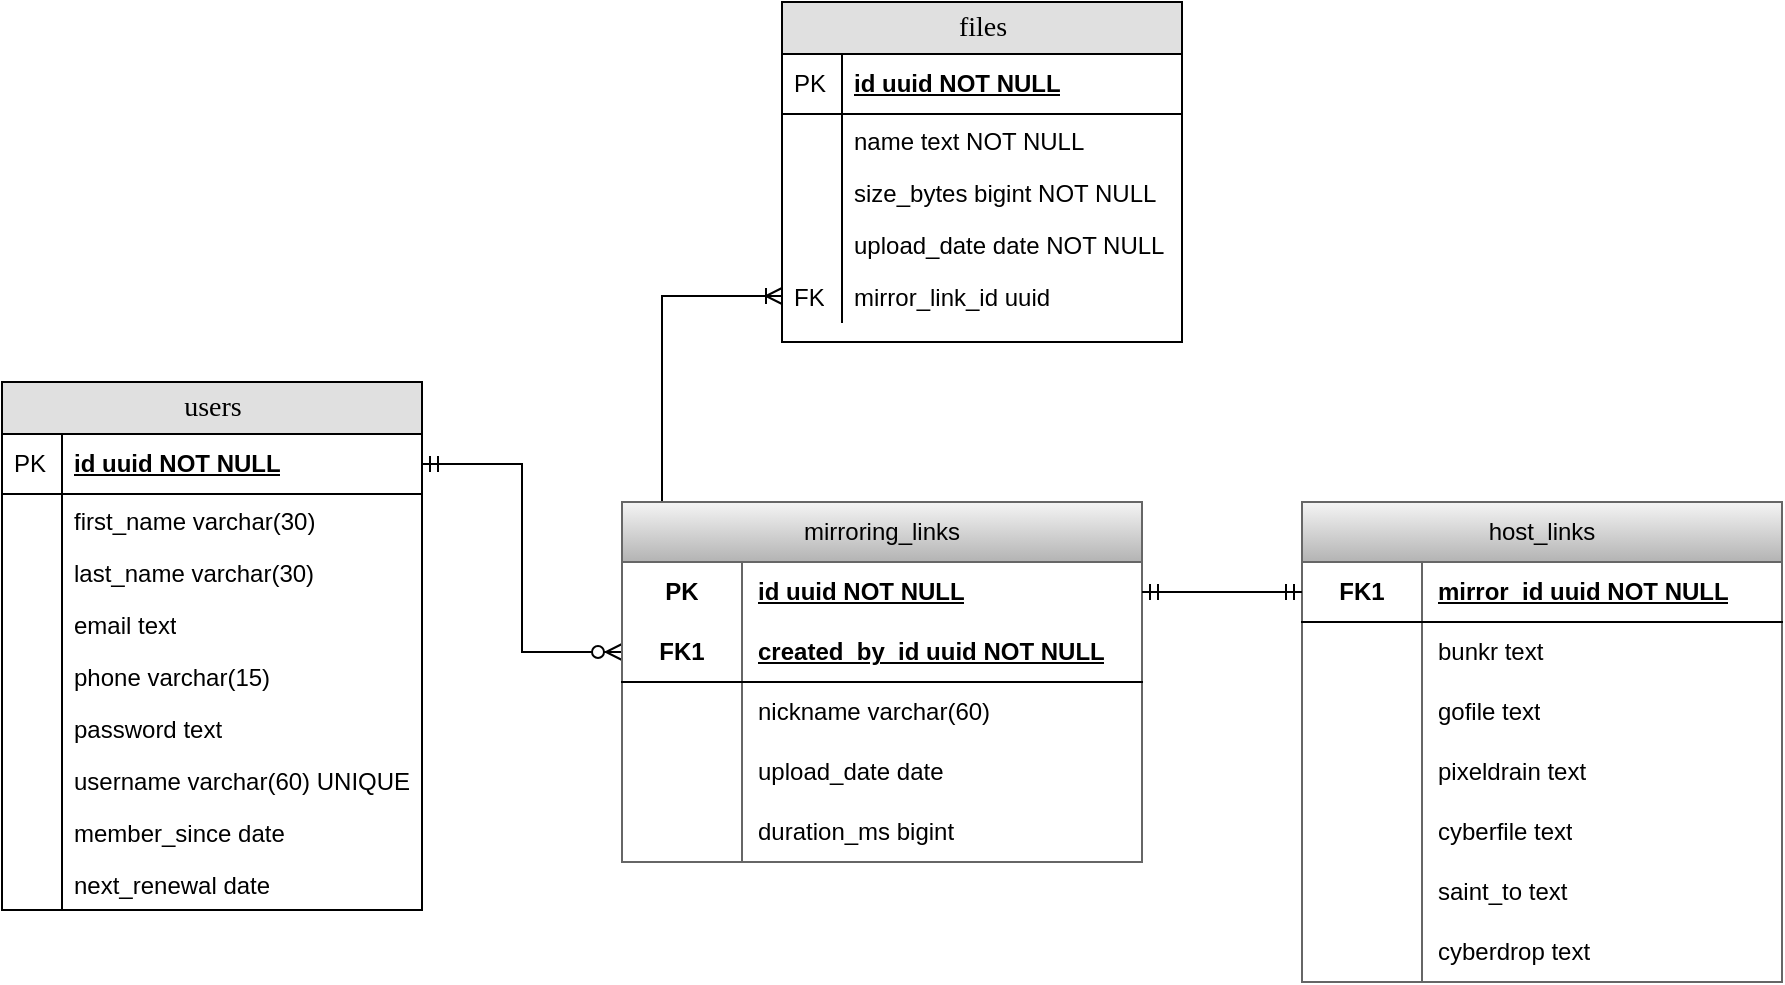 <mxfile version="23.0.2" type="device">
  <diagram name="Page-1" id="e56a1550-8fbb-45ad-956c-1786394a9013">
    <mxGraphModel dx="1242" dy="878" grid="1" gridSize="10" guides="1" tooltips="1" connect="1" arrows="1" fold="1" page="1" pageScale="1" pageWidth="1100" pageHeight="850" background="none" math="0" shadow="0">
      <root>
        <mxCell id="0" />
        <mxCell id="1" parent="0" />
        <mxCell id="2e49270ec7c68f3f-80" value="users" style="swimlane;html=1;fontStyle=0;childLayout=stackLayout;horizontal=1;startSize=26;fillColor=#e0e0e0;horizontalStack=0;resizeParent=1;resizeLast=0;collapsible=1;marginBottom=0;swimlaneFillColor=#ffffff;align=center;rounded=0;shadow=0;comic=0;labelBackgroundColor=none;strokeWidth=1;fontFamily=Verdana;fontSize=14" parent="1" vertex="1">
          <mxGeometry x="100" y="320" width="210" height="264" as="geometry">
            <mxRectangle x="100" y="320" width="80" height="30" as="alternateBounds" />
          </mxGeometry>
        </mxCell>
        <mxCell id="2e49270ec7c68f3f-81" value="id uuid&amp;nbsp;NOT NULL" style="shape=partialRectangle;top=0;left=0;right=0;bottom=1;html=1;align=left;verticalAlign=middle;fillColor=none;spacingLeft=34;spacingRight=4;whiteSpace=wrap;overflow=hidden;rotatable=0;points=[[0,0.5],[1,0.5]];portConstraint=eastwest;dropTarget=0;fontStyle=5;" parent="2e49270ec7c68f3f-80" vertex="1">
          <mxGeometry y="26" width="210" height="30" as="geometry" />
        </mxCell>
        <mxCell id="2e49270ec7c68f3f-82" value="PK" style="shape=partialRectangle;top=0;left=0;bottom=0;html=1;fillColor=none;align=left;verticalAlign=middle;spacingLeft=4;spacingRight=4;whiteSpace=wrap;overflow=hidden;rotatable=0;points=[];portConstraint=eastwest;part=1;" parent="2e49270ec7c68f3f-81" vertex="1" connectable="0">
          <mxGeometry width="30" height="30" as="geometry" />
        </mxCell>
        <mxCell id="2e49270ec7c68f3f-83" value="first_name varchar(30)" style="shape=partialRectangle;top=0;left=0;right=0;bottom=0;html=1;align=left;verticalAlign=top;fillColor=none;spacingLeft=34;spacingRight=4;whiteSpace=wrap;overflow=hidden;rotatable=0;points=[[0,0.5],[1,0.5]];portConstraint=eastwest;dropTarget=0;" parent="2e49270ec7c68f3f-80" vertex="1">
          <mxGeometry y="56" width="210" height="26" as="geometry" />
        </mxCell>
        <mxCell id="2e49270ec7c68f3f-84" value="" style="shape=partialRectangle;top=0;left=0;bottom=0;html=1;fillColor=none;align=left;verticalAlign=top;spacingLeft=4;spacingRight=4;whiteSpace=wrap;overflow=hidden;rotatable=0;points=[];portConstraint=eastwest;part=1;" parent="2e49270ec7c68f3f-83" vertex="1" connectable="0">
          <mxGeometry width="30" height="26" as="geometry" />
        </mxCell>
        <mxCell id="S1BH-lhK30CDKfTyyQaq-1" value="last_name varchar(30)" style="shape=partialRectangle;top=0;left=0;right=0;bottom=0;html=1;align=left;verticalAlign=top;fillColor=none;spacingLeft=34;spacingRight=4;whiteSpace=wrap;overflow=hidden;rotatable=0;points=[[0,0.5],[1,0.5]];portConstraint=eastwest;dropTarget=0;" vertex="1" parent="2e49270ec7c68f3f-80">
          <mxGeometry y="82" width="210" height="26" as="geometry" />
        </mxCell>
        <mxCell id="S1BH-lhK30CDKfTyyQaq-2" value="" style="shape=partialRectangle;top=0;left=0;bottom=0;html=1;fillColor=none;align=left;verticalAlign=top;spacingLeft=4;spacingRight=4;whiteSpace=wrap;overflow=hidden;rotatable=0;points=[];portConstraint=eastwest;part=1;" vertex="1" connectable="0" parent="S1BH-lhK30CDKfTyyQaq-1">
          <mxGeometry width="30" height="26" as="geometry" />
        </mxCell>
        <mxCell id="2e49270ec7c68f3f-85" value="email text" style="shape=partialRectangle;top=0;left=0;right=0;bottom=0;html=1;align=left;verticalAlign=top;fillColor=none;spacingLeft=34;spacingRight=4;whiteSpace=wrap;overflow=hidden;rotatable=0;points=[[0,0.5],[1,0.5]];portConstraint=eastwest;dropTarget=0;" parent="2e49270ec7c68f3f-80" vertex="1">
          <mxGeometry y="108" width="210" height="26" as="geometry" />
        </mxCell>
        <mxCell id="2e49270ec7c68f3f-86" value="" style="shape=partialRectangle;top=0;left=0;bottom=0;html=1;fillColor=none;align=left;verticalAlign=top;spacingLeft=4;spacingRight=4;whiteSpace=wrap;overflow=hidden;rotatable=0;points=[];portConstraint=eastwest;part=1;" parent="2e49270ec7c68f3f-85" vertex="1" connectable="0">
          <mxGeometry width="30" height="26" as="geometry" />
        </mxCell>
        <mxCell id="2e49270ec7c68f3f-87" value="phone varchar(15)" style="shape=partialRectangle;top=0;left=0;right=0;bottom=0;html=1;align=left;verticalAlign=top;fillColor=none;spacingLeft=34;spacingRight=4;whiteSpace=wrap;overflow=hidden;rotatable=0;points=[[0,0.5],[1,0.5]];portConstraint=eastwest;dropTarget=0;" parent="2e49270ec7c68f3f-80" vertex="1">
          <mxGeometry y="134" width="210" height="26" as="geometry" />
        </mxCell>
        <mxCell id="2e49270ec7c68f3f-88" value="" style="shape=partialRectangle;top=0;left=0;bottom=0;html=1;fillColor=none;align=left;verticalAlign=top;spacingLeft=4;spacingRight=4;whiteSpace=wrap;overflow=hidden;rotatable=0;points=[];portConstraint=eastwest;part=1;" parent="2e49270ec7c68f3f-87" vertex="1" connectable="0">
          <mxGeometry width="30" height="26" as="geometry" />
        </mxCell>
        <mxCell id="Ffm3ZBemIEJnkwc4i1Dz-5" value="password text" style="shape=partialRectangle;top=0;left=0;right=0;bottom=0;html=1;align=left;verticalAlign=top;fillColor=none;spacingLeft=34;spacingRight=4;whiteSpace=wrap;overflow=hidden;rotatable=0;points=[[0,0.5],[1,0.5]];portConstraint=eastwest;dropTarget=0;" parent="2e49270ec7c68f3f-80" vertex="1">
          <mxGeometry y="160" width="210" height="26" as="geometry" />
        </mxCell>
        <mxCell id="Ffm3ZBemIEJnkwc4i1Dz-6" value="" style="shape=partialRectangle;top=0;left=0;bottom=0;html=1;fillColor=none;align=left;verticalAlign=top;spacingLeft=4;spacingRight=4;whiteSpace=wrap;overflow=hidden;rotatable=0;points=[];portConstraint=eastwest;part=1;" parent="Ffm3ZBemIEJnkwc4i1Dz-5" vertex="1" connectable="0">
          <mxGeometry width="30" height="26" as="geometry" />
        </mxCell>
        <mxCell id="Ffm3ZBemIEJnkwc4i1Dz-7" value="username varchar(60) UNIQUE" style="shape=partialRectangle;top=0;left=0;right=0;bottom=0;html=1;align=left;verticalAlign=top;fillColor=none;spacingLeft=34;spacingRight=4;whiteSpace=wrap;overflow=hidden;rotatable=0;points=[[0,0.5],[1,0.5]];portConstraint=eastwest;dropTarget=0;" parent="2e49270ec7c68f3f-80" vertex="1">
          <mxGeometry y="186" width="210" height="26" as="geometry" />
        </mxCell>
        <mxCell id="Ffm3ZBemIEJnkwc4i1Dz-8" value="" style="shape=partialRectangle;top=0;left=0;bottom=0;html=1;fillColor=none;align=left;verticalAlign=top;spacingLeft=4;spacingRight=4;whiteSpace=wrap;overflow=hidden;rotatable=0;points=[];portConstraint=eastwest;part=1;" parent="Ffm3ZBemIEJnkwc4i1Dz-7" vertex="1" connectable="0">
          <mxGeometry width="30" height="26" as="geometry" />
        </mxCell>
        <mxCell id="Ffm3ZBemIEJnkwc4i1Dz-9" value="member_since date" style="shape=partialRectangle;top=0;left=0;right=0;bottom=0;html=1;align=left;verticalAlign=top;fillColor=none;spacingLeft=34;spacingRight=4;whiteSpace=wrap;overflow=hidden;rotatable=0;points=[[0,0.5],[1,0.5]];portConstraint=eastwest;dropTarget=0;" parent="2e49270ec7c68f3f-80" vertex="1">
          <mxGeometry y="212" width="210" height="26" as="geometry" />
        </mxCell>
        <mxCell id="Ffm3ZBemIEJnkwc4i1Dz-10" value="" style="shape=partialRectangle;top=0;left=0;bottom=0;html=1;fillColor=none;align=left;verticalAlign=top;spacingLeft=4;spacingRight=4;whiteSpace=wrap;overflow=hidden;rotatable=0;points=[];portConstraint=eastwest;part=1;" parent="Ffm3ZBemIEJnkwc4i1Dz-9" vertex="1" connectable="0">
          <mxGeometry width="30" height="26" as="geometry" />
        </mxCell>
        <mxCell id="Ffm3ZBemIEJnkwc4i1Dz-11" value="next_renewal date" style="shape=partialRectangle;top=0;left=0;right=0;bottom=0;html=1;align=left;verticalAlign=top;fillColor=none;spacingLeft=34;spacingRight=4;whiteSpace=wrap;overflow=hidden;rotatable=0;points=[[0,0.5],[1,0.5]];portConstraint=eastwest;dropTarget=0;" parent="2e49270ec7c68f3f-80" vertex="1">
          <mxGeometry y="238" width="210" height="26" as="geometry" />
        </mxCell>
        <mxCell id="Ffm3ZBemIEJnkwc4i1Dz-12" value="" style="shape=partialRectangle;top=0;left=0;bottom=0;html=1;fillColor=none;align=left;verticalAlign=top;spacingLeft=4;spacingRight=4;whiteSpace=wrap;overflow=hidden;rotatable=0;points=[];portConstraint=eastwest;part=1;" parent="Ffm3ZBemIEJnkwc4i1Dz-11" vertex="1" connectable="0">
          <mxGeometry width="30" height="26" as="geometry" />
        </mxCell>
        <mxCell id="Ffm3ZBemIEJnkwc4i1Dz-15" value="files" style="swimlane;html=1;fontStyle=0;childLayout=stackLayout;horizontal=1;startSize=26;fillColor=#e0e0e0;horizontalStack=0;resizeParent=1;resizeLast=0;collapsible=1;marginBottom=0;swimlaneFillColor=#ffffff;align=center;rounded=0;shadow=0;comic=0;labelBackgroundColor=none;strokeWidth=1;fontFamily=Verdana;fontSize=14" parent="1" vertex="1">
          <mxGeometry x="490" y="130" width="200" height="170" as="geometry">
            <mxRectangle x="490" y="130" width="70" height="30" as="alternateBounds" />
          </mxGeometry>
        </mxCell>
        <mxCell id="Ffm3ZBemIEJnkwc4i1Dz-16" value="id uuid&amp;nbsp;NOT NULL" style="shape=partialRectangle;top=0;left=0;right=0;bottom=1;html=1;align=left;verticalAlign=middle;fillColor=none;spacingLeft=34;spacingRight=4;whiteSpace=wrap;overflow=hidden;rotatable=0;points=[[0,0.5],[1,0.5]];portConstraint=eastwest;dropTarget=0;fontStyle=5;" parent="Ffm3ZBemIEJnkwc4i1Dz-15" vertex="1">
          <mxGeometry y="26" width="200" height="30" as="geometry" />
        </mxCell>
        <mxCell id="Ffm3ZBemIEJnkwc4i1Dz-17" value="PK" style="shape=partialRectangle;top=0;left=0;bottom=0;html=1;fillColor=none;align=left;verticalAlign=middle;spacingLeft=4;spacingRight=4;whiteSpace=wrap;overflow=hidden;rotatable=0;points=[];portConstraint=eastwest;part=1;" parent="Ffm3ZBemIEJnkwc4i1Dz-16" vertex="1" connectable="0">
          <mxGeometry width="30" height="30" as="geometry" />
        </mxCell>
        <mxCell id="Ffm3ZBemIEJnkwc4i1Dz-18" value="name text NOT NULL" style="shape=partialRectangle;top=0;left=0;right=0;bottom=0;html=1;align=left;verticalAlign=top;fillColor=none;spacingLeft=34;spacingRight=4;whiteSpace=wrap;overflow=hidden;rotatable=0;points=[[0,0.5],[1,0.5]];portConstraint=eastwest;dropTarget=0;" parent="Ffm3ZBemIEJnkwc4i1Dz-15" vertex="1">
          <mxGeometry y="56" width="200" height="26" as="geometry" />
        </mxCell>
        <mxCell id="Ffm3ZBemIEJnkwc4i1Dz-19" value="" style="shape=partialRectangle;top=0;left=0;bottom=0;html=1;fillColor=none;align=left;verticalAlign=top;spacingLeft=4;spacingRight=4;whiteSpace=wrap;overflow=hidden;rotatable=0;points=[];portConstraint=eastwest;part=1;" parent="Ffm3ZBemIEJnkwc4i1Dz-18" vertex="1" connectable="0">
          <mxGeometry width="30" height="26" as="geometry" />
        </mxCell>
        <mxCell id="Ffm3ZBemIEJnkwc4i1Dz-20" value="size_bytes bigint NOT NULL" style="shape=partialRectangle;top=0;left=0;right=0;bottom=0;html=1;align=left;verticalAlign=top;fillColor=none;spacingLeft=34;spacingRight=4;whiteSpace=wrap;overflow=hidden;rotatable=0;points=[[0,0.5],[1,0.5]];portConstraint=eastwest;dropTarget=0;" parent="Ffm3ZBemIEJnkwc4i1Dz-15" vertex="1">
          <mxGeometry y="82" width="200" height="26" as="geometry" />
        </mxCell>
        <mxCell id="Ffm3ZBemIEJnkwc4i1Dz-21" value="" style="shape=partialRectangle;top=0;left=0;bottom=0;html=1;fillColor=none;align=left;verticalAlign=top;spacingLeft=4;spacingRight=4;whiteSpace=wrap;overflow=hidden;rotatable=0;points=[];portConstraint=eastwest;part=1;" parent="Ffm3ZBemIEJnkwc4i1Dz-20" vertex="1" connectable="0">
          <mxGeometry width="30" height="26" as="geometry" />
        </mxCell>
        <mxCell id="Ffm3ZBemIEJnkwc4i1Dz-22" value="upload_date date NOT NULL" style="shape=partialRectangle;top=0;left=0;right=0;bottom=0;html=1;align=left;verticalAlign=top;fillColor=none;spacingLeft=34;spacingRight=4;whiteSpace=wrap;overflow=hidden;rotatable=0;points=[[0,0.5],[1,0.5]];portConstraint=eastwest;dropTarget=0;" parent="Ffm3ZBemIEJnkwc4i1Dz-15" vertex="1">
          <mxGeometry y="108" width="200" height="26" as="geometry" />
        </mxCell>
        <mxCell id="Ffm3ZBemIEJnkwc4i1Dz-23" value="" style="shape=partialRectangle;top=0;left=0;bottom=0;html=1;fillColor=none;align=left;verticalAlign=top;spacingLeft=4;spacingRight=4;whiteSpace=wrap;overflow=hidden;rotatable=0;points=[];portConstraint=eastwest;part=1;" parent="Ffm3ZBemIEJnkwc4i1Dz-22" vertex="1" connectable="0">
          <mxGeometry width="30" height="26" as="geometry" />
        </mxCell>
        <mxCell id="Ffm3ZBemIEJnkwc4i1Dz-26" value="mirror_link_id uuid" style="shape=partialRectangle;top=0;left=0;right=0;bottom=0;html=1;align=left;verticalAlign=top;fillColor=none;spacingLeft=34;spacingRight=4;whiteSpace=wrap;overflow=hidden;rotatable=0;points=[[0,0.5],[1,0.5]];portConstraint=eastwest;dropTarget=0;" parent="Ffm3ZBemIEJnkwc4i1Dz-15" vertex="1">
          <mxGeometry y="134" width="200" height="26" as="geometry" />
        </mxCell>
        <mxCell id="Ffm3ZBemIEJnkwc4i1Dz-27" value="FK" style="shape=partialRectangle;top=0;left=0;bottom=0;html=1;fillColor=none;align=left;verticalAlign=top;spacingLeft=4;spacingRight=4;whiteSpace=wrap;overflow=hidden;rotatable=0;points=[];portConstraint=eastwest;part=1;" parent="Ffm3ZBemIEJnkwc4i1Dz-26" vertex="1" connectable="0">
          <mxGeometry width="30" height="26" as="geometry" />
        </mxCell>
        <mxCell id="Ffm3ZBemIEJnkwc4i1Dz-28" value="" style="edgeStyle=elbowEdgeStyle;fontSize=12;html=1;endArrow=ERoneToMany;rounded=0;entryX=0;entryY=0.5;entryDx=0;entryDy=0;exitX=0;exitY=0.5;exitDx=0;exitDy=0;" parent="1" source="Ffm3ZBemIEJnkwc4i1Dz-35" target="Ffm3ZBemIEJnkwc4i1Dz-26" edge="1">
          <mxGeometry width="100" height="100" relative="1" as="geometry">
            <mxPoint x="340" y="442" as="sourcePoint" />
            <mxPoint x="440" y="342" as="targetPoint" />
            <Array as="points">
              <mxPoint x="430" y="340" />
            </Array>
          </mxGeometry>
        </mxCell>
        <mxCell id="Ffm3ZBemIEJnkwc4i1Dz-31" value="" style="edgeStyle=orthogonalEdgeStyle;fontSize=12;html=1;endArrow=ERzeroToMany;startArrow=ERmandOne;rounded=0;exitX=1;exitY=0.5;exitDx=0;exitDy=0;entryX=0;entryY=0.5;entryDx=0;entryDy=0;elbow=vertical;" parent="1" source="2e49270ec7c68f3f-81" target="Ffm3ZBemIEJnkwc4i1Dz-38" edge="1">
          <mxGeometry width="100" height="100" relative="1" as="geometry">
            <mxPoint x="330" y="560" as="sourcePoint" />
            <mxPoint x="410" y="460" as="targetPoint" />
          </mxGeometry>
        </mxCell>
        <mxCell id="Ffm3ZBemIEJnkwc4i1Dz-34" value="&lt;span style=&quot;font-weight: normal;&quot;&gt;mirroring_links&lt;/span&gt;" style="shape=table;startSize=30;container=1;collapsible=1;childLayout=tableLayout;fixedRows=1;rowLines=0;fontStyle=1;align=center;resizeLast=1;html=1;whiteSpace=wrap;swimlaneFillColor=default;fillColor=#f5f5f5;strokeColor=#666666;gradientColor=#b3b3b3;" parent="1" vertex="1">
          <mxGeometry x="410" y="380" width="260" height="180" as="geometry">
            <mxRectangle x="410" y="380" width="120" height="30" as="alternateBounds" />
          </mxGeometry>
        </mxCell>
        <mxCell id="Ffm3ZBemIEJnkwc4i1Dz-35" value="" style="shape=tableRow;horizontal=0;startSize=0;swimlaneHead=0;swimlaneBody=0;fillColor=none;collapsible=0;dropTarget=0;points=[[0,0.5],[1,0.5]];portConstraint=eastwest;top=0;left=0;right=0;bottom=0;html=1;" parent="Ffm3ZBemIEJnkwc4i1Dz-34" vertex="1">
          <mxGeometry y="30" width="260" height="30" as="geometry" />
        </mxCell>
        <mxCell id="Ffm3ZBemIEJnkwc4i1Dz-36" value="PK" style="shape=partialRectangle;connectable=0;fillColor=none;top=0;left=0;bottom=0;right=0;fontStyle=1;overflow=hidden;html=1;whiteSpace=wrap;" parent="Ffm3ZBemIEJnkwc4i1Dz-35" vertex="1">
          <mxGeometry width="60" height="30" as="geometry">
            <mxRectangle width="60" height="30" as="alternateBounds" />
          </mxGeometry>
        </mxCell>
        <mxCell id="Ffm3ZBemIEJnkwc4i1Dz-37" value="id uuid NOT NULL" style="shape=partialRectangle;connectable=0;fillColor=none;top=0;left=0;bottom=0;right=0;align=left;spacingLeft=6;fontStyle=5;overflow=hidden;html=1;whiteSpace=wrap;" parent="Ffm3ZBemIEJnkwc4i1Dz-35" vertex="1">
          <mxGeometry x="60" width="200" height="30" as="geometry">
            <mxRectangle width="200" height="30" as="alternateBounds" />
          </mxGeometry>
        </mxCell>
        <mxCell id="Ffm3ZBemIEJnkwc4i1Dz-38" value="" style="shape=tableRow;horizontal=0;startSize=0;swimlaneHead=0;swimlaneBody=0;fillColor=none;collapsible=0;dropTarget=0;points=[[0,0.5],[1,0.5]];portConstraint=eastwest;top=0;left=0;right=0;bottom=1;html=1;" parent="Ffm3ZBemIEJnkwc4i1Dz-34" vertex="1">
          <mxGeometry y="60" width="260" height="30" as="geometry" />
        </mxCell>
        <mxCell id="Ffm3ZBemIEJnkwc4i1Dz-39" value="FK1" style="shape=partialRectangle;connectable=0;fillColor=none;top=0;left=0;bottom=0;right=0;fontStyle=1;overflow=hidden;html=1;whiteSpace=wrap;" parent="Ffm3ZBemIEJnkwc4i1Dz-38" vertex="1">
          <mxGeometry width="60" height="30" as="geometry">
            <mxRectangle width="60" height="30" as="alternateBounds" />
          </mxGeometry>
        </mxCell>
        <mxCell id="Ffm3ZBemIEJnkwc4i1Dz-40" value="created_by_id uuid NOT NULL" style="shape=partialRectangle;connectable=0;fillColor=none;top=0;left=0;bottom=0;right=0;align=left;spacingLeft=6;fontStyle=5;overflow=hidden;html=1;whiteSpace=wrap;" parent="Ffm3ZBemIEJnkwc4i1Dz-38" vertex="1">
          <mxGeometry x="60" width="200" height="30" as="geometry">
            <mxRectangle width="200" height="30" as="alternateBounds" />
          </mxGeometry>
        </mxCell>
        <mxCell id="Ffm3ZBemIEJnkwc4i1Dz-41" value="" style="shape=tableRow;horizontal=0;startSize=0;swimlaneHead=0;swimlaneBody=0;fillColor=none;collapsible=0;dropTarget=0;points=[[0,0.5],[1,0.5]];portConstraint=eastwest;top=0;left=0;right=0;bottom=0;html=1;" parent="Ffm3ZBemIEJnkwc4i1Dz-34" vertex="1">
          <mxGeometry y="90" width="260" height="30" as="geometry" />
        </mxCell>
        <mxCell id="Ffm3ZBemIEJnkwc4i1Dz-42" value="" style="shape=partialRectangle;connectable=0;fillColor=none;top=0;left=0;bottom=0;right=0;editable=1;overflow=hidden;html=1;whiteSpace=wrap;" parent="Ffm3ZBemIEJnkwc4i1Dz-41" vertex="1">
          <mxGeometry width="60" height="30" as="geometry">
            <mxRectangle width="60" height="30" as="alternateBounds" />
          </mxGeometry>
        </mxCell>
        <mxCell id="Ffm3ZBemIEJnkwc4i1Dz-43" value="nickname varchar(60)" style="shape=partialRectangle;connectable=0;fillColor=none;top=0;left=0;bottom=0;right=0;align=left;spacingLeft=6;overflow=hidden;html=1;whiteSpace=wrap;" parent="Ffm3ZBemIEJnkwc4i1Dz-41" vertex="1">
          <mxGeometry x="60" width="200" height="30" as="geometry">
            <mxRectangle width="200" height="30" as="alternateBounds" />
          </mxGeometry>
        </mxCell>
        <mxCell id="Ffm3ZBemIEJnkwc4i1Dz-62" value="" style="shape=tableRow;horizontal=0;startSize=0;swimlaneHead=0;swimlaneBody=0;fillColor=none;collapsible=0;dropTarget=0;points=[[0,0.5],[1,0.5]];portConstraint=eastwest;top=0;left=0;right=0;bottom=0;html=1;" parent="Ffm3ZBemIEJnkwc4i1Dz-34" vertex="1">
          <mxGeometry y="120" width="260" height="30" as="geometry" />
        </mxCell>
        <mxCell id="Ffm3ZBemIEJnkwc4i1Dz-63" value="" style="shape=partialRectangle;connectable=0;fillColor=none;top=0;left=0;bottom=0;right=0;editable=1;overflow=hidden;html=1;whiteSpace=wrap;" parent="Ffm3ZBemIEJnkwc4i1Dz-62" vertex="1">
          <mxGeometry width="60" height="30" as="geometry">
            <mxRectangle width="60" height="30" as="alternateBounds" />
          </mxGeometry>
        </mxCell>
        <mxCell id="Ffm3ZBemIEJnkwc4i1Dz-64" value="upload_date date" style="shape=partialRectangle;connectable=0;fillColor=none;top=0;left=0;bottom=0;right=0;align=left;spacingLeft=6;overflow=hidden;html=1;whiteSpace=wrap;" parent="Ffm3ZBemIEJnkwc4i1Dz-62" vertex="1">
          <mxGeometry x="60" width="200" height="30" as="geometry">
            <mxRectangle width="200" height="30" as="alternateBounds" />
          </mxGeometry>
        </mxCell>
        <mxCell id="Ffm3ZBemIEJnkwc4i1Dz-81" value="" style="shape=tableRow;horizontal=0;startSize=0;swimlaneHead=0;swimlaneBody=0;fillColor=none;collapsible=0;dropTarget=0;points=[[0,0.5],[1,0.5]];portConstraint=eastwest;top=0;left=0;right=0;bottom=0;html=1;" parent="Ffm3ZBemIEJnkwc4i1Dz-34" vertex="1">
          <mxGeometry y="150" width="260" height="30" as="geometry" />
        </mxCell>
        <mxCell id="Ffm3ZBemIEJnkwc4i1Dz-82" value="" style="shape=partialRectangle;connectable=0;fillColor=none;top=0;left=0;bottom=0;right=0;editable=1;overflow=hidden;html=1;whiteSpace=wrap;" parent="Ffm3ZBemIEJnkwc4i1Dz-81" vertex="1">
          <mxGeometry width="60" height="30" as="geometry">
            <mxRectangle width="60" height="30" as="alternateBounds" />
          </mxGeometry>
        </mxCell>
        <mxCell id="Ffm3ZBemIEJnkwc4i1Dz-83" value="duration_ms bigint" style="shape=partialRectangle;connectable=0;fillColor=none;top=0;left=0;bottom=0;right=0;align=left;spacingLeft=6;overflow=hidden;html=1;whiteSpace=wrap;" parent="Ffm3ZBemIEJnkwc4i1Dz-81" vertex="1">
          <mxGeometry x="60" width="200" height="30" as="geometry">
            <mxRectangle width="200" height="30" as="alternateBounds" />
          </mxGeometry>
        </mxCell>
        <mxCell id="Ffm3ZBemIEJnkwc4i1Dz-101" value="&lt;span style=&quot;font-weight: normal;&quot;&gt;host_links&lt;/span&gt;" style="shape=table;startSize=30;container=1;collapsible=1;childLayout=tableLayout;fixedRows=1;rowLines=0;fontStyle=1;align=center;resizeLast=1;html=1;whiteSpace=wrap;swimlaneFillColor=default;fillColor=#f5f5f5;strokeColor=#666666;gradientColor=#b3b3b3;" parent="1" vertex="1">
          <mxGeometry x="750" y="380" width="240" height="240" as="geometry" />
        </mxCell>
        <mxCell id="Ffm3ZBemIEJnkwc4i1Dz-105" value="" style="shape=tableRow;horizontal=0;startSize=0;swimlaneHead=0;swimlaneBody=0;fillColor=none;collapsible=0;dropTarget=0;points=[[0,0.5],[1,0.5]];portConstraint=eastwest;top=0;left=0;right=0;bottom=1;html=1;" parent="Ffm3ZBemIEJnkwc4i1Dz-101" vertex="1">
          <mxGeometry y="30" width="240" height="30" as="geometry" />
        </mxCell>
        <mxCell id="Ffm3ZBemIEJnkwc4i1Dz-106" value="FK1" style="shape=partialRectangle;connectable=0;fillColor=none;top=0;left=0;bottom=0;right=0;fontStyle=1;overflow=hidden;html=1;whiteSpace=wrap;" parent="Ffm3ZBemIEJnkwc4i1Dz-105" vertex="1">
          <mxGeometry width="60" height="30" as="geometry">
            <mxRectangle width="60" height="30" as="alternateBounds" />
          </mxGeometry>
        </mxCell>
        <mxCell id="Ffm3ZBemIEJnkwc4i1Dz-107" value="mirror_id uuid NOT NULL" style="shape=partialRectangle;connectable=0;fillColor=none;top=0;left=0;bottom=0;right=0;align=left;spacingLeft=6;fontStyle=5;overflow=hidden;html=1;whiteSpace=wrap;" parent="Ffm3ZBemIEJnkwc4i1Dz-105" vertex="1">
          <mxGeometry x="60" width="180" height="30" as="geometry">
            <mxRectangle width="180" height="30" as="alternateBounds" />
          </mxGeometry>
        </mxCell>
        <mxCell id="Ffm3ZBemIEJnkwc4i1Dz-108" value="" style="shape=tableRow;horizontal=0;startSize=0;swimlaneHead=0;swimlaneBody=0;fillColor=none;collapsible=0;dropTarget=0;points=[[0,0.5],[1,0.5]];portConstraint=eastwest;top=0;left=0;right=0;bottom=0;html=1;" parent="Ffm3ZBemIEJnkwc4i1Dz-101" vertex="1">
          <mxGeometry y="60" width="240" height="30" as="geometry" />
        </mxCell>
        <mxCell id="Ffm3ZBemIEJnkwc4i1Dz-109" value="" style="shape=partialRectangle;connectable=0;fillColor=none;top=0;left=0;bottom=0;right=0;editable=1;overflow=hidden;html=1;whiteSpace=wrap;" parent="Ffm3ZBemIEJnkwc4i1Dz-108" vertex="1">
          <mxGeometry width="60" height="30" as="geometry">
            <mxRectangle width="60" height="30" as="alternateBounds" />
          </mxGeometry>
        </mxCell>
        <mxCell id="Ffm3ZBemIEJnkwc4i1Dz-110" value="bunkr text" style="shape=partialRectangle;connectable=0;fillColor=none;top=0;left=0;bottom=0;right=0;align=left;spacingLeft=6;overflow=hidden;html=1;whiteSpace=wrap;" parent="Ffm3ZBemIEJnkwc4i1Dz-108" vertex="1">
          <mxGeometry x="60" width="180" height="30" as="geometry">
            <mxRectangle width="180" height="30" as="alternateBounds" />
          </mxGeometry>
        </mxCell>
        <mxCell id="Ffm3ZBemIEJnkwc4i1Dz-111" value="" style="shape=tableRow;horizontal=0;startSize=0;swimlaneHead=0;swimlaneBody=0;fillColor=none;collapsible=0;dropTarget=0;points=[[0,0.5],[1,0.5]];portConstraint=eastwest;top=0;left=0;right=0;bottom=0;html=1;" parent="Ffm3ZBemIEJnkwc4i1Dz-101" vertex="1">
          <mxGeometry y="90" width="240" height="30" as="geometry" />
        </mxCell>
        <mxCell id="Ffm3ZBemIEJnkwc4i1Dz-112" value="" style="shape=partialRectangle;connectable=0;fillColor=none;top=0;left=0;bottom=0;right=0;editable=1;overflow=hidden;html=1;whiteSpace=wrap;" parent="Ffm3ZBemIEJnkwc4i1Dz-111" vertex="1">
          <mxGeometry width="60" height="30" as="geometry">
            <mxRectangle width="60" height="30" as="alternateBounds" />
          </mxGeometry>
        </mxCell>
        <mxCell id="Ffm3ZBemIEJnkwc4i1Dz-113" value="gofile text" style="shape=partialRectangle;connectable=0;fillColor=none;top=0;left=0;bottom=0;right=0;align=left;spacingLeft=6;overflow=hidden;html=1;whiteSpace=wrap;" parent="Ffm3ZBemIEJnkwc4i1Dz-111" vertex="1">
          <mxGeometry x="60" width="180" height="30" as="geometry">
            <mxRectangle width="180" height="30" as="alternateBounds" />
          </mxGeometry>
        </mxCell>
        <mxCell id="Ffm3ZBemIEJnkwc4i1Dz-114" value="" style="shape=tableRow;horizontal=0;startSize=0;swimlaneHead=0;swimlaneBody=0;fillColor=none;collapsible=0;dropTarget=0;points=[[0,0.5],[1,0.5]];portConstraint=eastwest;top=0;left=0;right=0;bottom=0;html=1;" parent="Ffm3ZBemIEJnkwc4i1Dz-101" vertex="1">
          <mxGeometry y="120" width="240" height="30" as="geometry" />
        </mxCell>
        <mxCell id="Ffm3ZBemIEJnkwc4i1Dz-115" value="" style="shape=partialRectangle;connectable=0;fillColor=none;top=0;left=0;bottom=0;right=0;editable=1;overflow=hidden;html=1;whiteSpace=wrap;" parent="Ffm3ZBemIEJnkwc4i1Dz-114" vertex="1">
          <mxGeometry width="60" height="30" as="geometry">
            <mxRectangle width="60" height="30" as="alternateBounds" />
          </mxGeometry>
        </mxCell>
        <mxCell id="Ffm3ZBemIEJnkwc4i1Dz-116" value="pixeldrain text" style="shape=partialRectangle;connectable=0;fillColor=none;top=0;left=0;bottom=0;right=0;align=left;spacingLeft=6;overflow=hidden;html=1;whiteSpace=wrap;" parent="Ffm3ZBemIEJnkwc4i1Dz-114" vertex="1">
          <mxGeometry x="60" width="180" height="30" as="geometry">
            <mxRectangle width="180" height="30" as="alternateBounds" />
          </mxGeometry>
        </mxCell>
        <mxCell id="Ffm3ZBemIEJnkwc4i1Dz-117" value="" style="shape=tableRow;horizontal=0;startSize=0;swimlaneHead=0;swimlaneBody=0;fillColor=none;collapsible=0;dropTarget=0;points=[[0,0.5],[1,0.5]];portConstraint=eastwest;top=0;left=0;right=0;bottom=0;html=1;" parent="Ffm3ZBemIEJnkwc4i1Dz-101" vertex="1">
          <mxGeometry y="150" width="240" height="30" as="geometry" />
        </mxCell>
        <mxCell id="Ffm3ZBemIEJnkwc4i1Dz-118" value="" style="shape=partialRectangle;connectable=0;fillColor=none;top=0;left=0;bottom=0;right=0;editable=1;overflow=hidden;html=1;whiteSpace=wrap;" parent="Ffm3ZBemIEJnkwc4i1Dz-117" vertex="1">
          <mxGeometry width="60" height="30" as="geometry">
            <mxRectangle width="60" height="30" as="alternateBounds" />
          </mxGeometry>
        </mxCell>
        <mxCell id="Ffm3ZBemIEJnkwc4i1Dz-119" value="cyberfile text" style="shape=partialRectangle;connectable=0;fillColor=none;top=0;left=0;bottom=0;right=0;align=left;spacingLeft=6;overflow=hidden;html=1;whiteSpace=wrap;" parent="Ffm3ZBemIEJnkwc4i1Dz-117" vertex="1">
          <mxGeometry x="60" width="180" height="30" as="geometry">
            <mxRectangle width="180" height="30" as="alternateBounds" />
          </mxGeometry>
        </mxCell>
        <mxCell id="Ffm3ZBemIEJnkwc4i1Dz-120" value="" style="shape=tableRow;horizontal=0;startSize=0;swimlaneHead=0;swimlaneBody=0;fillColor=none;collapsible=0;dropTarget=0;points=[[0,0.5],[1,0.5]];portConstraint=eastwest;top=0;left=0;right=0;bottom=0;html=1;" parent="Ffm3ZBemIEJnkwc4i1Dz-101" vertex="1">
          <mxGeometry y="180" width="240" height="30" as="geometry" />
        </mxCell>
        <mxCell id="Ffm3ZBemIEJnkwc4i1Dz-121" value="" style="shape=partialRectangle;connectable=0;fillColor=none;top=0;left=0;bottom=0;right=0;editable=1;overflow=hidden;html=1;whiteSpace=wrap;" parent="Ffm3ZBemIEJnkwc4i1Dz-120" vertex="1">
          <mxGeometry width="60" height="30" as="geometry">
            <mxRectangle width="60" height="30" as="alternateBounds" />
          </mxGeometry>
        </mxCell>
        <mxCell id="Ffm3ZBemIEJnkwc4i1Dz-122" value="saint_to text" style="shape=partialRectangle;connectable=0;fillColor=none;top=0;left=0;bottom=0;right=0;align=left;spacingLeft=6;overflow=hidden;html=1;whiteSpace=wrap;" parent="Ffm3ZBemIEJnkwc4i1Dz-120" vertex="1">
          <mxGeometry x="60" width="180" height="30" as="geometry">
            <mxRectangle width="180" height="30" as="alternateBounds" />
          </mxGeometry>
        </mxCell>
        <mxCell id="Ffm3ZBemIEJnkwc4i1Dz-123" value="" style="shape=tableRow;horizontal=0;startSize=0;swimlaneHead=0;swimlaneBody=0;fillColor=none;collapsible=0;dropTarget=0;points=[[0,0.5],[1,0.5]];portConstraint=eastwest;top=0;left=0;right=0;bottom=0;html=1;" parent="Ffm3ZBemIEJnkwc4i1Dz-101" vertex="1">
          <mxGeometry y="210" width="240" height="30" as="geometry" />
        </mxCell>
        <mxCell id="Ffm3ZBemIEJnkwc4i1Dz-124" value="" style="shape=partialRectangle;connectable=0;fillColor=none;top=0;left=0;bottom=0;right=0;editable=1;overflow=hidden;html=1;whiteSpace=wrap;" parent="Ffm3ZBemIEJnkwc4i1Dz-123" vertex="1">
          <mxGeometry width="60" height="30" as="geometry">
            <mxRectangle width="60" height="30" as="alternateBounds" />
          </mxGeometry>
        </mxCell>
        <mxCell id="Ffm3ZBemIEJnkwc4i1Dz-125" value="cyberdrop text" style="shape=partialRectangle;connectable=0;fillColor=none;top=0;left=0;bottom=0;right=0;align=left;spacingLeft=6;overflow=hidden;html=1;whiteSpace=wrap;" parent="Ffm3ZBemIEJnkwc4i1Dz-123" vertex="1">
          <mxGeometry x="60" width="180" height="30" as="geometry">
            <mxRectangle width="180" height="30" as="alternateBounds" />
          </mxGeometry>
        </mxCell>
        <mxCell id="Ffm3ZBemIEJnkwc4i1Dz-133" value="" style="edgeStyle=entityRelationEdgeStyle;fontSize=12;html=1;endArrow=ERmandOne;startArrow=ERmandOne;rounded=0;entryX=0;entryY=0.5;entryDx=0;entryDy=0;exitX=1;exitY=0.5;exitDx=0;exitDy=0;" parent="1" source="Ffm3ZBemIEJnkwc4i1Dz-35" target="Ffm3ZBemIEJnkwc4i1Dz-105" edge="1">
          <mxGeometry width="100" height="100" relative="1" as="geometry">
            <mxPoint x="620" y="450" as="sourcePoint" />
            <mxPoint x="720" y="350" as="targetPoint" />
          </mxGeometry>
        </mxCell>
      </root>
    </mxGraphModel>
  </diagram>
</mxfile>
